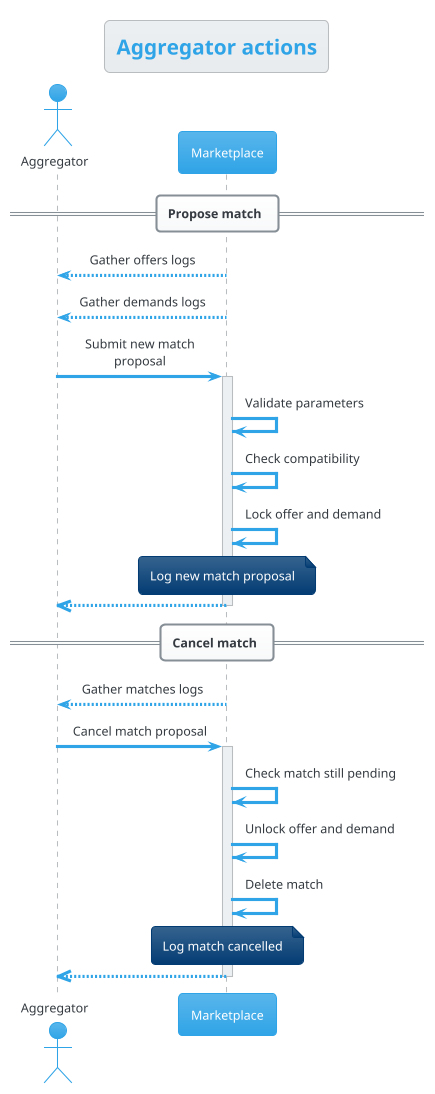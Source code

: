@startuml Aggregator actions
title Aggregator actions
!theme cerulean

skinparam maxMessageSize 150
skinparam defaultTextAlignment center
skinparam noteTextAlignment left

actor "Aggregator" as ag
participant "Marketplace" as ma

== Propose match ==
ag<--ma: Gather offers logs
ag<--ma: Gather demands logs
ag->ma ++: Submit new match proposal
ma->ma: Validate parameters
ma->ma: Check compatibility
ma->ma: Lock offer and demand
note over ma: Log new match proposal
ma-->>ag --

== Cancel match ==
ag<--ma: Gather matches logs
ag->ma ++: Cancel match proposal
ma->ma: Check match still pending
ma->ma: Unlock offer and demand
ma->ma: Delete match
note over ma: Log match cancelled
ma-->>ag --


@endpuml